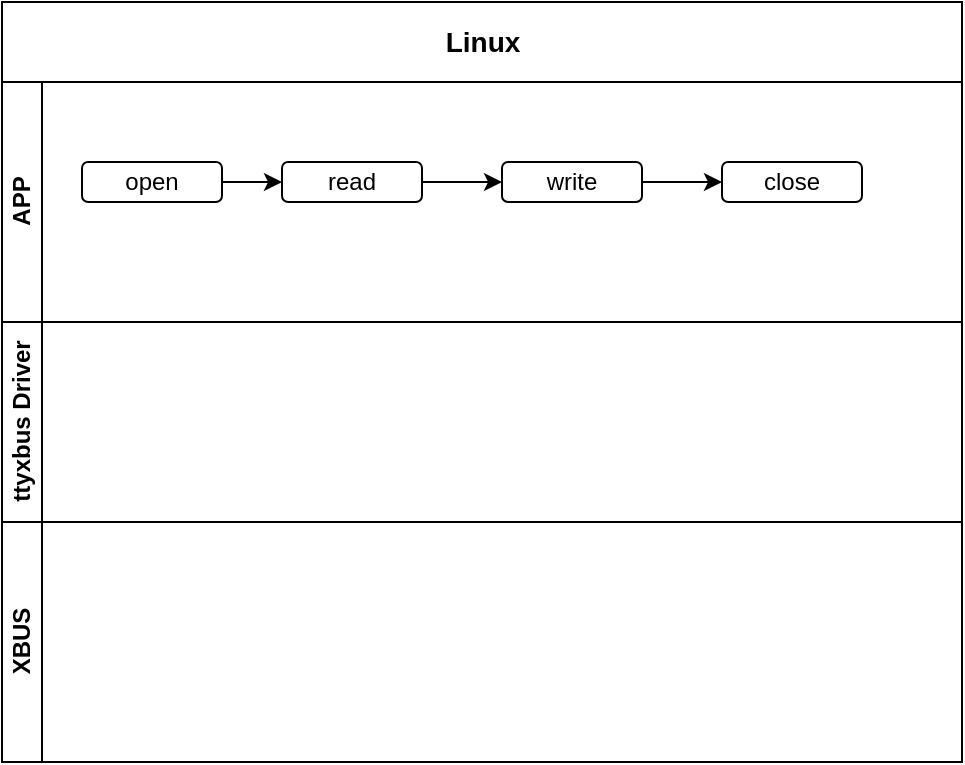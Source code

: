 <mxfile version="27.2.0">
  <diagram name="第 1 页" id="C6WUxLA_IsD6_2jenv0h">
    <mxGraphModel dx="2572" dy="546" grid="1" gridSize="10" guides="1" tooltips="1" connect="1" arrows="1" fold="1" page="1" pageScale="1" pageWidth="1169" pageHeight="827" math="0" shadow="0">
      <root>
        <mxCell id="0" />
        <mxCell id="1" parent="0" />
        <mxCell id="iQ2yVHd8PC2cBywCre6R-2" value="&lt;font style=&quot;font-size: 14px;&quot;&gt;Linux&lt;/font&gt;" style="swimlane;childLayout=stackLayout;resizeParent=1;resizeParentMax=0;horizontal=1;startSize=40;horizontalStack=0;html=1;" vertex="1" parent="1">
          <mxGeometry x="-1120" y="190" width="480" height="380" as="geometry" />
        </mxCell>
        <mxCell id="iQ2yVHd8PC2cBywCre6R-3" value="APP" style="swimlane;startSize=20;horizontal=0;html=1;" vertex="1" parent="iQ2yVHd8PC2cBywCre6R-2">
          <mxGeometry y="40" width="480" height="120" as="geometry" />
        </mxCell>
        <mxCell id="iQ2yVHd8PC2cBywCre6R-12" value="" style="edgeStyle=orthogonalEdgeStyle;rounded=0;orthogonalLoop=1;jettySize=auto;html=1;" edge="1" parent="iQ2yVHd8PC2cBywCre6R-3" source="iQ2yVHd8PC2cBywCre6R-8" target="iQ2yVHd8PC2cBywCre6R-9">
          <mxGeometry relative="1" as="geometry" />
        </mxCell>
        <mxCell id="iQ2yVHd8PC2cBywCre6R-8" value="open" style="rounded=1;whiteSpace=wrap;html=1;" vertex="1" parent="iQ2yVHd8PC2cBywCre6R-3">
          <mxGeometry x="40" y="40" width="70" height="20" as="geometry" />
        </mxCell>
        <mxCell id="iQ2yVHd8PC2cBywCre6R-13" value="" style="edgeStyle=orthogonalEdgeStyle;rounded=0;orthogonalLoop=1;jettySize=auto;html=1;" edge="1" parent="iQ2yVHd8PC2cBywCre6R-3" source="iQ2yVHd8PC2cBywCre6R-9" target="iQ2yVHd8PC2cBywCre6R-10">
          <mxGeometry relative="1" as="geometry" />
        </mxCell>
        <mxCell id="iQ2yVHd8PC2cBywCre6R-9" value="read" style="rounded=1;whiteSpace=wrap;html=1;" vertex="1" parent="iQ2yVHd8PC2cBywCre6R-3">
          <mxGeometry x="140" y="40" width="70" height="20" as="geometry" />
        </mxCell>
        <mxCell id="iQ2yVHd8PC2cBywCre6R-14" value="" style="edgeStyle=orthogonalEdgeStyle;rounded=0;orthogonalLoop=1;jettySize=auto;html=1;" edge="1" parent="iQ2yVHd8PC2cBywCre6R-3" source="iQ2yVHd8PC2cBywCre6R-10" target="iQ2yVHd8PC2cBywCre6R-11">
          <mxGeometry relative="1" as="geometry" />
        </mxCell>
        <mxCell id="iQ2yVHd8PC2cBywCre6R-10" value="&lt;div&gt;write&lt;/div&gt;" style="rounded=1;whiteSpace=wrap;html=1;" vertex="1" parent="iQ2yVHd8PC2cBywCre6R-3">
          <mxGeometry x="250" y="40" width="70" height="20" as="geometry" />
        </mxCell>
        <mxCell id="iQ2yVHd8PC2cBywCre6R-11" value="close" style="rounded=1;whiteSpace=wrap;html=1;" vertex="1" parent="iQ2yVHd8PC2cBywCre6R-3">
          <mxGeometry x="360" y="40" width="70" height="20" as="geometry" />
        </mxCell>
        <mxCell id="iQ2yVHd8PC2cBywCre6R-4" value="ttyxbus Driver" style="swimlane;startSize=20;horizontal=0;html=1;" vertex="1" parent="iQ2yVHd8PC2cBywCre6R-2">
          <mxGeometry y="160" width="480" height="100" as="geometry" />
        </mxCell>
        <mxCell id="iQ2yVHd8PC2cBywCre6R-5" value="XBUS" style="swimlane;startSize=20;horizontal=0;html=1;" vertex="1" parent="iQ2yVHd8PC2cBywCre6R-2">
          <mxGeometry y="260" width="480" height="120" as="geometry" />
        </mxCell>
      </root>
    </mxGraphModel>
  </diagram>
</mxfile>
